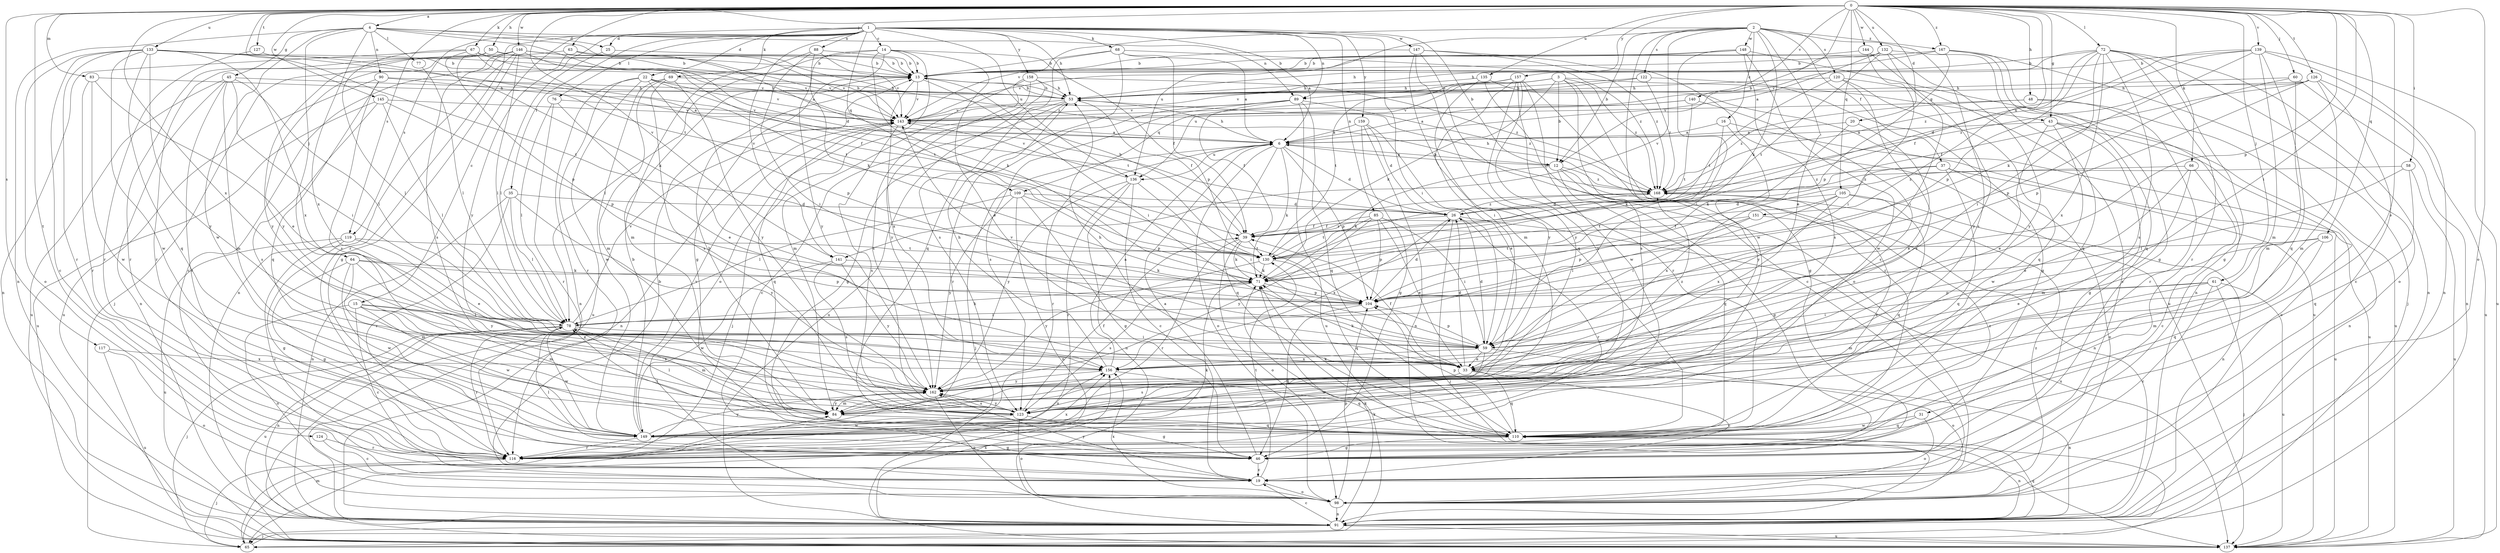 strict digraph  {
0;
1;
2;
3;
4;
6;
12;
13;
14;
15;
16;
19;
20;
22;
25;
26;
31;
33;
35;
37;
39;
43;
45;
46;
48;
50;
53;
58;
59;
60;
61;
63;
64;
65;
66;
67;
68;
69;
71;
72;
76;
77;
78;
83;
84;
85;
88;
89;
90;
91;
98;
104;
105;
106;
109;
110;
116;
117;
119;
120;
122;
123;
124;
126;
127;
130;
132;
133;
135;
136;
137;
139;
140;
141;
143;
144;
145;
146;
147;
148;
149;
151;
156;
157;
158;
159;
162;
167;
168;
0 -> 4  [label=a];
0 -> 12  [label=b];
0 -> 20  [label=d];
0 -> 31  [label=e];
0 -> 43  [label=g];
0 -> 48  [label=h];
0 -> 50  [label=h];
0 -> 58  [label=i];
0 -> 59  [label=i];
0 -> 60  [label=j];
0 -> 61  [label=j];
0 -> 63  [label=j];
0 -> 66  [label=k];
0 -> 67  [label=k];
0 -> 72  [label=l];
0 -> 83  [label=m];
0 -> 98  [label=o];
0 -> 104  [label=p];
0 -> 105  [label=q];
0 -> 106  [label=q];
0 -> 117  [label=s];
0 -> 119  [label=s];
0 -> 124  [label=t];
0 -> 126  [label=t];
0 -> 127  [label=t];
0 -> 130  [label=t];
0 -> 132  [label=u];
0 -> 133  [label=u];
0 -> 135  [label=u];
0 -> 139  [label=v];
0 -> 140  [label=v];
0 -> 141  [label=v];
0 -> 144  [label=w];
0 -> 145  [label=w];
0 -> 146  [label=w];
0 -> 151  [label=x];
0 -> 156  [label=x];
0 -> 157  [label=y];
0 -> 167  [label=z];
1 -> 6  [label=a];
1 -> 12  [label=b];
1 -> 14  [label=c];
1 -> 15  [label=c];
1 -> 22  [label=d];
1 -> 25  [label=d];
1 -> 35  [label=f];
1 -> 53  [label=h];
1 -> 59  [label=i];
1 -> 68  [label=k];
1 -> 69  [label=k];
1 -> 76  [label=l];
1 -> 85  [label=n];
1 -> 88  [label=n];
1 -> 89  [label=n];
1 -> 109  [label=q];
1 -> 116  [label=r];
1 -> 119  [label=s];
1 -> 136  [label=u];
1 -> 141  [label=v];
1 -> 147  [label=w];
1 -> 158  [label=y];
1 -> 159  [label=y];
1 -> 162  [label=y];
2 -> 12  [label=b];
2 -> 16  [label=c];
2 -> 33  [label=e];
2 -> 37  [label=f];
2 -> 71  [label=k];
2 -> 120  [label=s];
2 -> 122  [label=s];
2 -> 123  [label=s];
2 -> 136  [label=u];
2 -> 141  [label=v];
2 -> 143  [label=v];
2 -> 148  [label=w];
2 -> 149  [label=w];
2 -> 167  [label=z];
3 -> 12  [label=b];
3 -> 43  [label=g];
3 -> 71  [label=k];
3 -> 89  [label=n];
3 -> 109  [label=q];
3 -> 116  [label=r];
3 -> 123  [label=s];
3 -> 136  [label=u];
3 -> 168  [label=z];
4 -> 25  [label=d];
4 -> 26  [label=d];
4 -> 45  [label=g];
4 -> 64  [label=j];
4 -> 77  [label=l];
4 -> 89  [label=n];
4 -> 90  [label=n];
4 -> 91  [label=n];
4 -> 149  [label=w];
4 -> 156  [label=x];
4 -> 168  [label=z];
6 -> 12  [label=b];
6 -> 26  [label=d];
6 -> 53  [label=h];
6 -> 65  [label=j];
6 -> 71  [label=k];
6 -> 98  [label=o];
6 -> 104  [label=p];
6 -> 110  [label=q];
6 -> 116  [label=r];
6 -> 136  [label=u];
12 -> 6  [label=a];
12 -> 46  [label=g];
12 -> 71  [label=k];
12 -> 91  [label=n];
12 -> 110  [label=q];
12 -> 168  [label=z];
13 -> 53  [label=h];
13 -> 59  [label=i];
13 -> 143  [label=v];
13 -> 156  [label=x];
14 -> 13  [label=b];
14 -> 33  [label=e];
14 -> 46  [label=g];
14 -> 71  [label=k];
14 -> 78  [label=l];
14 -> 98  [label=o];
14 -> 104  [label=p];
14 -> 162  [label=y];
15 -> 19  [label=c];
15 -> 33  [label=e];
15 -> 78  [label=l];
15 -> 84  [label=m];
15 -> 98  [label=o];
15 -> 123  [label=s];
15 -> 149  [label=w];
16 -> 6  [label=a];
16 -> 71  [label=k];
16 -> 137  [label=u];
16 -> 162  [label=y];
19 -> 13  [label=b];
19 -> 98  [label=o];
19 -> 130  [label=t];
19 -> 162  [label=y];
20 -> 6  [label=a];
20 -> 33  [label=e];
20 -> 71  [label=k];
22 -> 53  [label=h];
22 -> 91  [label=n];
22 -> 104  [label=p];
22 -> 116  [label=r];
22 -> 130  [label=t];
22 -> 137  [label=u];
22 -> 143  [label=v];
25 -> 13  [label=b];
25 -> 78  [label=l];
26 -> 39  [label=f];
26 -> 65  [label=j];
26 -> 116  [label=r];
26 -> 137  [label=u];
26 -> 156  [label=x];
26 -> 168  [label=z];
31 -> 98  [label=o];
31 -> 110  [label=q];
31 -> 149  [label=w];
33 -> 19  [label=c];
33 -> 26  [label=d];
33 -> 39  [label=f];
33 -> 53  [label=h];
33 -> 71  [label=k];
33 -> 91  [label=n];
33 -> 110  [label=q];
33 -> 123  [label=s];
33 -> 168  [label=z];
35 -> 26  [label=d];
35 -> 78  [label=l];
35 -> 91  [label=n];
35 -> 116  [label=r];
35 -> 162  [label=y];
37 -> 98  [label=o];
37 -> 110  [label=q];
37 -> 137  [label=u];
37 -> 156  [label=x];
37 -> 168  [label=z];
39 -> 13  [label=b];
39 -> 71  [label=k];
39 -> 98  [label=o];
39 -> 116  [label=r];
39 -> 130  [label=t];
43 -> 6  [label=a];
43 -> 33  [label=e];
43 -> 46  [label=g];
43 -> 91  [label=n];
43 -> 98  [label=o];
43 -> 149  [label=w];
45 -> 53  [label=h];
45 -> 59  [label=i];
45 -> 78  [label=l];
45 -> 84  [label=m];
45 -> 91  [label=n];
45 -> 116  [label=r];
45 -> 137  [label=u];
46 -> 6  [label=a];
46 -> 19  [label=c];
46 -> 78  [label=l];
48 -> 116  [label=r];
48 -> 137  [label=u];
48 -> 143  [label=v];
48 -> 168  [label=z];
50 -> 13  [label=b];
50 -> 104  [label=p];
50 -> 116  [label=r];
50 -> 143  [label=v];
50 -> 162  [label=y];
53 -> 13  [label=b];
53 -> 19  [label=c];
53 -> 39  [label=f];
53 -> 46  [label=g];
53 -> 65  [label=j];
53 -> 143  [label=v];
58 -> 78  [label=l];
58 -> 110  [label=q];
58 -> 137  [label=u];
58 -> 168  [label=z];
59 -> 26  [label=d];
59 -> 33  [label=e];
59 -> 98  [label=o];
59 -> 104  [label=p];
59 -> 143  [label=v];
59 -> 149  [label=w];
59 -> 156  [label=x];
60 -> 53  [label=h];
60 -> 84  [label=m];
60 -> 91  [label=n];
60 -> 104  [label=p];
61 -> 19  [label=c];
61 -> 59  [label=i];
61 -> 65  [label=j];
61 -> 84  [label=m];
61 -> 104  [label=p];
61 -> 137  [label=u];
63 -> 6  [label=a];
63 -> 13  [label=b];
63 -> 116  [label=r];
63 -> 143  [label=v];
63 -> 162  [label=y];
64 -> 46  [label=g];
64 -> 71  [label=k];
64 -> 84  [label=m];
64 -> 104  [label=p];
64 -> 149  [label=w];
64 -> 162  [label=y];
65 -> 71  [label=k];
65 -> 84  [label=m];
66 -> 19  [label=c];
66 -> 33  [label=e];
66 -> 84  [label=m];
66 -> 168  [label=z];
67 -> 13  [label=b];
67 -> 71  [label=k];
67 -> 78  [label=l];
67 -> 91  [label=n];
67 -> 130  [label=t];
67 -> 143  [label=v];
68 -> 6  [label=a];
68 -> 13  [label=b];
68 -> 39  [label=f];
68 -> 110  [label=q];
68 -> 123  [label=s];
68 -> 168  [label=z];
69 -> 53  [label=h];
69 -> 84  [label=m];
69 -> 123  [label=s];
69 -> 149  [label=w];
69 -> 162  [label=y];
71 -> 104  [label=p];
71 -> 123  [label=s];
72 -> 13  [label=b];
72 -> 39  [label=f];
72 -> 46  [label=g];
72 -> 59  [label=i];
72 -> 91  [label=n];
72 -> 98  [label=o];
72 -> 104  [label=p];
72 -> 116  [label=r];
72 -> 123  [label=s];
72 -> 143  [label=v];
72 -> 156  [label=x];
76 -> 33  [label=e];
76 -> 78  [label=l];
76 -> 116  [label=r];
76 -> 143  [label=v];
77 -> 78  [label=l];
78 -> 59  [label=i];
78 -> 65  [label=j];
78 -> 71  [label=k];
78 -> 84  [label=m];
78 -> 91  [label=n];
78 -> 116  [label=r];
78 -> 137  [label=u];
78 -> 143  [label=v];
78 -> 149  [label=w];
83 -> 33  [label=e];
83 -> 53  [label=h];
83 -> 116  [label=r];
83 -> 149  [label=w];
84 -> 13  [label=b];
84 -> 78  [label=l];
84 -> 110  [label=q];
84 -> 162  [label=y];
85 -> 33  [label=e];
85 -> 39  [label=f];
85 -> 59  [label=i];
85 -> 104  [label=p];
85 -> 130  [label=t];
85 -> 162  [label=y];
88 -> 13  [label=b];
88 -> 59  [label=i];
88 -> 71  [label=k];
88 -> 84  [label=m];
88 -> 143  [label=v];
89 -> 39  [label=f];
89 -> 110  [label=q];
89 -> 116  [label=r];
89 -> 123  [label=s];
89 -> 137  [label=u];
89 -> 143  [label=v];
89 -> 168  [label=z];
90 -> 6  [label=a];
90 -> 53  [label=h];
90 -> 110  [label=q];
90 -> 123  [label=s];
90 -> 137  [label=u];
91 -> 19  [label=c];
91 -> 65  [label=j];
91 -> 71  [label=k];
91 -> 110  [label=q];
91 -> 137  [label=u];
91 -> 156  [label=x];
98 -> 91  [label=n];
98 -> 104  [label=p];
98 -> 156  [label=x];
98 -> 168  [label=z];
104 -> 26  [label=d];
104 -> 46  [label=g];
104 -> 78  [label=l];
105 -> 26  [label=d];
105 -> 59  [label=i];
105 -> 91  [label=n];
105 -> 110  [label=q];
105 -> 130  [label=t];
105 -> 156  [label=x];
106 -> 33  [label=e];
106 -> 84  [label=m];
106 -> 110  [label=q];
106 -> 130  [label=t];
109 -> 26  [label=d];
109 -> 46  [label=g];
109 -> 78  [label=l];
109 -> 91  [label=n];
109 -> 104  [label=p];
109 -> 162  [label=y];
110 -> 46  [label=g];
110 -> 71  [label=k];
110 -> 78  [label=l];
110 -> 91  [label=n];
110 -> 104  [label=p];
116 -> 65  [label=j];
116 -> 71  [label=k];
116 -> 156  [label=x];
116 -> 168  [label=z];
117 -> 98  [label=o];
117 -> 137  [label=u];
117 -> 156  [label=x];
119 -> 19  [label=c];
119 -> 33  [label=e];
119 -> 46  [label=g];
119 -> 130  [label=t];
119 -> 137  [label=u];
120 -> 19  [label=c];
120 -> 53  [label=h];
120 -> 110  [label=q];
120 -> 123  [label=s];
120 -> 130  [label=t];
122 -> 46  [label=g];
122 -> 53  [label=h];
122 -> 143  [label=v];
122 -> 168  [label=z];
123 -> 39  [label=f];
123 -> 46  [label=g];
123 -> 98  [label=o];
123 -> 149  [label=w];
123 -> 162  [label=y];
124 -> 19  [label=c];
124 -> 116  [label=r];
126 -> 19  [label=c];
126 -> 39  [label=f];
126 -> 53  [label=h];
126 -> 84  [label=m];
126 -> 104  [label=p];
126 -> 137  [label=u];
126 -> 168  [label=z];
127 -> 13  [label=b];
127 -> 116  [label=r];
130 -> 71  [label=k];
130 -> 110  [label=q];
130 -> 162  [label=y];
130 -> 168  [label=z];
132 -> 6  [label=a];
132 -> 13  [label=b];
132 -> 53  [label=h];
132 -> 59  [label=i];
132 -> 110  [label=q];
132 -> 130  [label=t];
132 -> 162  [label=y];
133 -> 13  [label=b];
133 -> 19  [label=c];
133 -> 39  [label=f];
133 -> 98  [label=o];
133 -> 110  [label=q];
133 -> 116  [label=r];
133 -> 130  [label=t];
133 -> 149  [label=w];
133 -> 156  [label=x];
133 -> 162  [label=y];
135 -> 19  [label=c];
135 -> 53  [label=h];
135 -> 137  [label=u];
135 -> 162  [label=y];
136 -> 19  [label=c];
136 -> 59  [label=i];
136 -> 91  [label=n];
136 -> 116  [label=r];
136 -> 143  [label=v];
136 -> 162  [label=y];
139 -> 13  [label=b];
139 -> 26  [label=d];
139 -> 71  [label=k];
139 -> 84  [label=m];
139 -> 91  [label=n];
139 -> 110  [label=q];
139 -> 137  [label=u];
139 -> 168  [label=z];
140 -> 6  [label=a];
140 -> 123  [label=s];
140 -> 130  [label=t];
140 -> 143  [label=v];
141 -> 71  [label=k];
141 -> 123  [label=s];
141 -> 149  [label=w];
141 -> 162  [label=y];
143 -> 6  [label=a];
143 -> 91  [label=n];
143 -> 110  [label=q];
143 -> 123  [label=s];
144 -> 13  [label=b];
144 -> 59  [label=i];
144 -> 162  [label=y];
145 -> 78  [label=l];
145 -> 104  [label=p];
145 -> 123  [label=s];
145 -> 137  [label=u];
145 -> 143  [label=v];
146 -> 13  [label=b];
146 -> 19  [label=c];
146 -> 46  [label=g];
146 -> 65  [label=j];
146 -> 78  [label=l];
146 -> 91  [label=n];
146 -> 123  [label=s];
146 -> 130  [label=t];
146 -> 143  [label=v];
147 -> 13  [label=b];
147 -> 84  [label=m];
147 -> 98  [label=o];
147 -> 110  [label=q];
147 -> 137  [label=u];
147 -> 168  [label=z];
148 -> 13  [label=b];
148 -> 59  [label=i];
148 -> 91  [label=n];
148 -> 123  [label=s];
148 -> 143  [label=v];
148 -> 149  [label=w];
149 -> 13  [label=b];
149 -> 46  [label=g];
149 -> 116  [label=r];
149 -> 143  [label=v];
149 -> 156  [label=x];
149 -> 162  [label=y];
151 -> 39  [label=f];
151 -> 78  [label=l];
151 -> 104  [label=p];
151 -> 123  [label=s];
156 -> 6  [label=a];
156 -> 53  [label=h];
156 -> 110  [label=q];
156 -> 162  [label=y];
157 -> 46  [label=g];
157 -> 53  [label=h];
157 -> 59  [label=i];
157 -> 116  [label=r];
157 -> 123  [label=s];
157 -> 130  [label=t];
157 -> 149  [label=w];
157 -> 162  [label=y];
158 -> 53  [label=h];
158 -> 84  [label=m];
158 -> 123  [label=s];
158 -> 137  [label=u];
158 -> 162  [label=y];
158 -> 168  [label=z];
159 -> 6  [label=a];
159 -> 26  [label=d];
159 -> 33  [label=e];
159 -> 46  [label=g];
159 -> 91  [label=n];
162 -> 84  [label=m];
162 -> 98  [label=o];
162 -> 123  [label=s];
167 -> 13  [label=b];
167 -> 46  [label=g];
167 -> 53  [label=h];
167 -> 65  [label=j];
167 -> 104  [label=p];
167 -> 110  [label=q];
168 -> 26  [label=d];
168 -> 53  [label=h];
}
